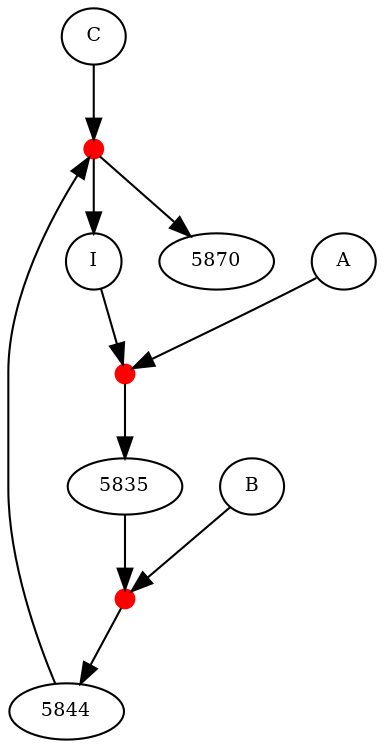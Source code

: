 digraph G {
size="7,10"
page="8.5,11"
node[width=0.25,height=0.375,fontsize=9]
C [label="C"]
A [label="A"]
5835 [label="5835"]
B [label="B"]
I [label="I"]
5870 [label="5870"]
5844 [label="5844"]
R_0 [label="",shape=circle,height=0.12,width=0.12,fontsize=1,style=filled,color=red];
5835 -> R_0
B -> R_0
R_0 -> 5844
R_1 [label="",shape=circle,height=0.12,width=0.12,fontsize=1,style=filled,color=red];
5844 -> R_1
C -> R_1
R_1 -> 5870
R_1 -> I
R_2 [label="",shape=circle,height=0.12,width=0.12,fontsize=1,style=filled,color=red];
A -> R_2
I -> R_2
R_2 -> 5835
}
